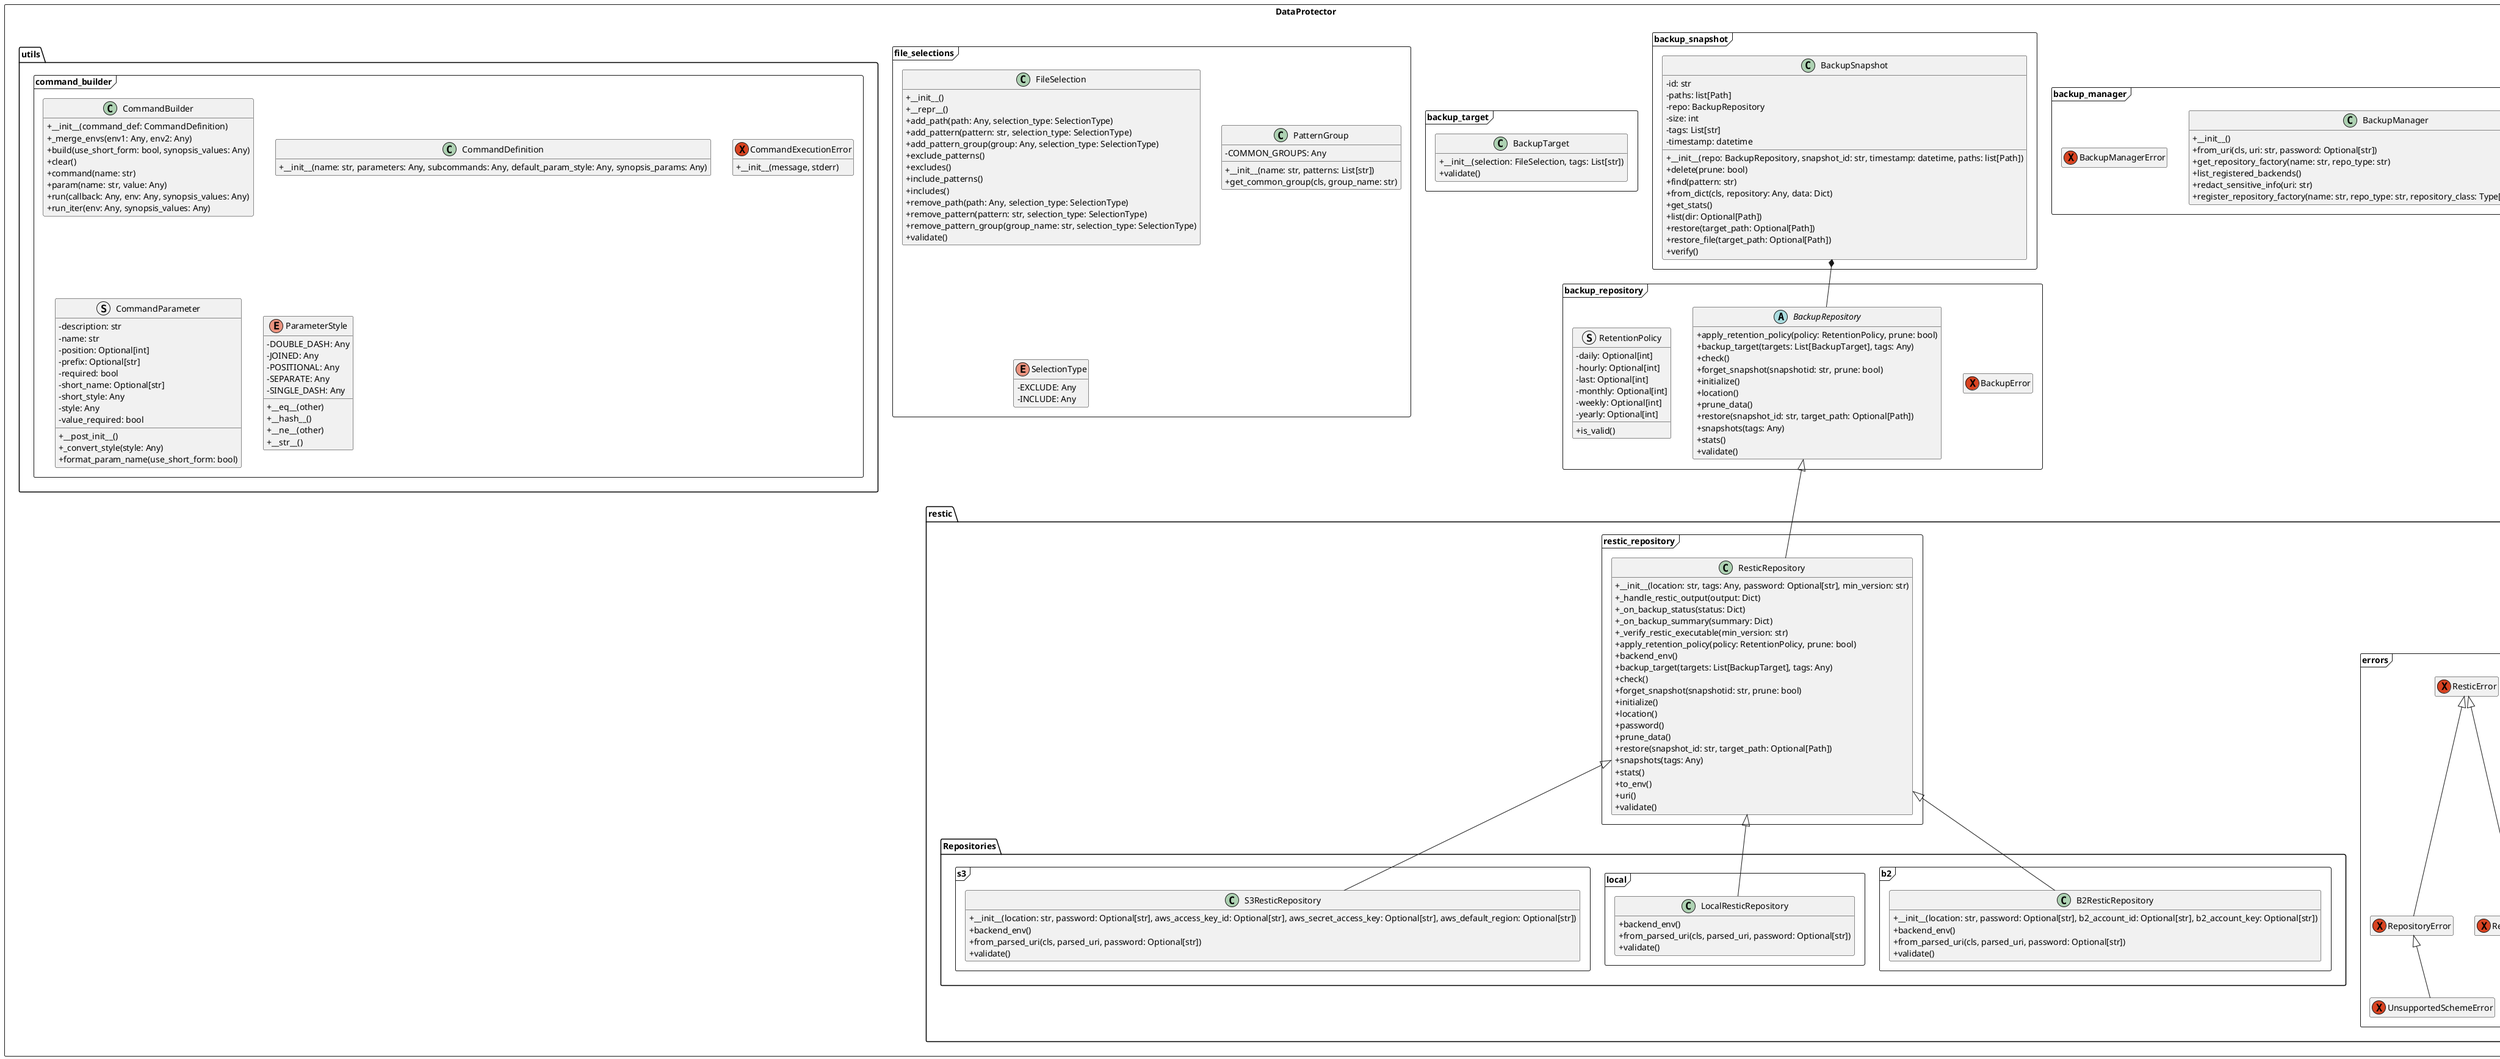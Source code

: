 @startuml
' PlantUML style configuration
skinparam classAttributeIconSize 0
hide empty members

' Project classes

class DataProtector.backup_manager.BackupManager {
    + __init__()
    + from_uri(cls, uri: str, password: Optional[str])
    + get_repository_factory(name: str, repo_type: str)
    + list_registered_backends()
    + redact_sensitive_info(uri: str)
    + register_repository_factory(name: str, repo_type: str, repository_class: Type[BackupRepository])
}

exception DataProtector.backup_manager.BackupManagerError

exception DataProtector.backup_repository.BackupError

abstract class DataProtector.backup_repository.BackupRepository {
    + apply_retention_policy(policy: RetentionPolicy, prune: bool)
    + backup_target(targets: List[BackupTarget], tags: Any)
    + check()
    + forget_snapshot(snapshotid: str, prune: bool)
    + initialize()
    + location()
    + prune_data()
    + restore(snapshot_id: str, target_path: Optional[Path])
    + snapshots(tags: Any)
    + stats()
    + validate()
}

struct DataProtector.backup_repository.RetentionPolicy {
    - daily: Optional[int]
    - hourly: Optional[int]
    - last: Optional[int]
    - monthly: Optional[int]
    - weekly: Optional[int]
    - yearly: Optional[int]
    + is_valid()
}

class DataProtector.backup_snapshot.BackupSnapshot {
    - id: str
    - paths: list[Path]
    - repo: BackupRepository
    - size: int
    - tags: List[str]
    - timestamp: datetime
    + __init__(repo: BackupRepository, snapshot_id: str, timestamp: datetime, paths: list[Path])
    + delete(prune: bool)
    + find(pattern: str)
    + from_dict(cls, repository: Any, data: Dict)
    + get_stats()
    + list(dir: Optional[Path])
    + restore(target_path: Optional[Path])
    + restore_file(target_path: Optional[Path])
    + verify()
}

class DataProtector.backup_target.BackupTarget {
    + __init__(selection: FileSelection, tags: List[str])
    + validate()
}

class DataProtector.file_selections.FileSelection {
    + __init__()
    + __repr__()
    + add_path(path: Any, selection_type: SelectionType)
    + add_pattern(pattern: str, selection_type: SelectionType)
    + add_pattern_group(group: Any, selection_type: SelectionType)
    + exclude_patterns()
    + excludes()
    + include_patterns()
    + includes()
    + remove_path(path: Any, selection_type: SelectionType)
    + remove_pattern(pattern: str, selection_type: SelectionType)
    + remove_pattern_group(group_name: str, selection_type: SelectionType)
    + validate()
}

class DataProtector.file_selections.PatternGroup {
    - COMMON_GROUPS: Any
    + __init__(name: str, patterns: List[str])
    + get_common_group(cls, group_name: str)
}

enum DataProtector.file_selections.SelectionType {
    - EXCLUDE: Any
    - INCLUDE: Any
}

class DataProtector.restic.Repositories.b2.B2ResticRepository {
    + __init__(location: str, password: Optional[str], b2_account_id: Optional[str], b2_account_key: Optional[str])
    + backend_env()
    + from_parsed_uri(cls, parsed_uri, password: Optional[str])
    + validate()
}

class DataProtector.restic.Repositories.local.LocalResticRepository {
    + backend_env()
    + from_parsed_uri(cls, parsed_uri, password: Optional[str])
    + validate()
}

class DataProtector.restic.Repositories.s3.S3ResticRepository {
    + __init__(location: str, password: Optional[str], aws_access_key_id: Optional[str], aws_secret_access_key: Optional[str], aws_default_region: Optional[str])
    + backend_env()
    + from_parsed_uri(cls, parsed_uri, password: Optional[str])
    + validate()
}

exception DataProtector.restic.errors.RepositoryError

exception DataProtector.restic.errors.ResticError

exception DataProtector.restic.errors.ResticVersionError

exception DataProtector.restic.errors.UnsupportedSchemeError

class DataProtector.restic.restic_repository.ResticRepository {
    + __init__(location: str, tags: Any, password: Optional[str], min_version: str)
    + _handle_restic_output(output: Dict)
    + _on_backup_status(status: Dict)
    + _on_backup_summary(summary: Dict)
    + _verify_restic_executable(min_version: str)
    + apply_retention_policy(policy: RetentionPolicy, prune: bool)
    + backend_env()
    + backup_target(targets: List[BackupTarget], tags: Any)
    + check()
    + forget_snapshot(snapshotid: str, prune: bool)
    + initialize()
    + location()
    + password()
    + prune_data()
    + restore(snapshot_id: str, target_path: Optional[Path])
    + snapshots(tags: Any)
    + stats()
    + to_env()
    + uri()
    + validate()
}

class DataProtector.utils.command_builder.CommandBuilder {
    + __init__(command_def: CommandDefinition)
    + _merge_envs(env1: Any, env2: Any)
    + build(use_short_form: bool, synopsis_values: Any)
    + clear()
    + command(name: str)
    + param(name: str, value: Any)
    + run(callback: Any, env: Any, synopsis_values: Any)
    + run_iter(env: Any, synopsis_values: Any)
}

class DataProtector.utils.command_builder.CommandDefinition {
    + __init__(name: str, parameters: Any, subcommands: Any, default_param_style: Any, synopsis_params: Any)
}

exception DataProtector.utils.command_builder.CommandExecutionError {
    + __init__(message, stderr)
}

struct DataProtector.utils.command_builder.CommandParameter {
    - description: str
    - name: str
    - position: Optional[int]
    - prefix: Optional[str]
    - required: bool
    - short_name: Optional[str]
    - short_style: Any
    - style: Any
    - value_required: bool
    + __post_init__()
    + _convert_style(style: Any)
    + format_param_name(use_short_form: bool)
}

enum DataProtector.utils.command_builder.ParameterStyle {
    - DOUBLE_DASH: Any
    - JOINED: Any
    - POSITIONAL: Any
    - SEPARATE: Any
    - SINGLE_DASH: Any
    + __eq__(other)
    + __hash__()
    + __ne__(other)
    + __str__()
}


' Relationships

' Extensions (inheritance)
DataProtector.backup_repository.BackupRepository <|-- DataProtector.restic.restic_repository.ResticRepository
DataProtector.restic.errors.RepositoryError <|-- DataProtector.restic.errors.UnsupportedSchemeError
DataProtector.restic.errors.ResticError <|-- DataProtector.restic.errors.RepositoryError
DataProtector.restic.errors.ResticError <|-- DataProtector.restic.errors.ResticVersionError
DataProtector.restic.restic_repository.ResticRepository <|-- DataProtector.restic.Repositories.b2.B2ResticRepository
DataProtector.restic.restic_repository.ResticRepository <|-- DataProtector.restic.Repositories.local.LocalResticRepository
DataProtector.restic.restic_repository.ResticRepository <|-- DataProtector.restic.Repositories.s3.S3ResticRepository

' Compositions
DataProtector.backup_snapshot.BackupSnapshot *-- DataProtector.backup_repository.BackupRepository

' Packages
package DataProtector <<Rectangle>> {
}

package DataProtector.backup_manager <<Frame>> {
}

package DataProtector.backup_snapshot <<Frame>> {
}

package DataProtector.backup_repository <<Frame>> {
}

package DataProtector.file_selections <<Frame>> {
}

package DataProtector.utils.command_builder <<Frame>> {
}

package DataProtector.backup_target <<Frame>> {
}

package DataProtector.restic.errors <<Frame>> {
}

package DataProtector.restic.restic_repository <<Frame>> {
}

package DataProtector.restic.Repositories.s3 <<Frame>> {
}

package DataProtector.restic.Repositories.local <<Frame>> {
}

package DataProtector.restic.Repositories.b2 <<Frame>> {
}

@enduml